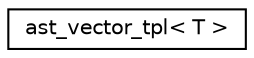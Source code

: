 digraph "Graphical Class Hierarchy"
{
 // LATEX_PDF_SIZE
  edge [fontname="Helvetica",fontsize="10",labelfontname="Helvetica",labelfontsize="10"];
  node [fontname="Helvetica",fontsize="10",shape=record];
  rankdir="LR";
  Node0 [label="ast_vector_tpl\< T \>",height=0.2,width=0.4,color="black", fillcolor="white", style="filled",URL="$classz3_1_1ast__vector__tpl.html",tooltip=" "];
}
